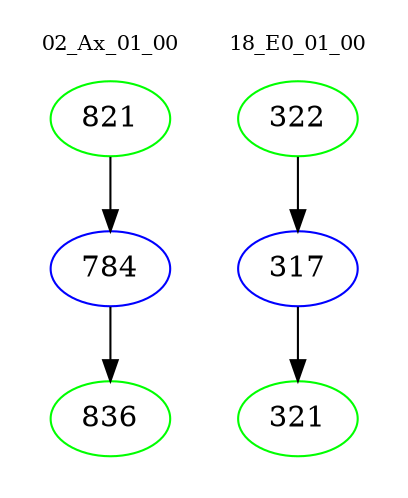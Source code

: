 digraph{
subgraph cluster_0 {
color = white
label = "02_Ax_01_00";
fontsize=10;
T0_821 [label="821", color="green"]
T0_821 -> T0_784 [color="black"]
T0_784 [label="784", color="blue"]
T0_784 -> T0_836 [color="black"]
T0_836 [label="836", color="green"]
}
subgraph cluster_1 {
color = white
label = "18_E0_01_00";
fontsize=10;
T1_322 [label="322", color="green"]
T1_322 -> T1_317 [color="black"]
T1_317 [label="317", color="blue"]
T1_317 -> T1_321 [color="black"]
T1_321 [label="321", color="green"]
}
}
